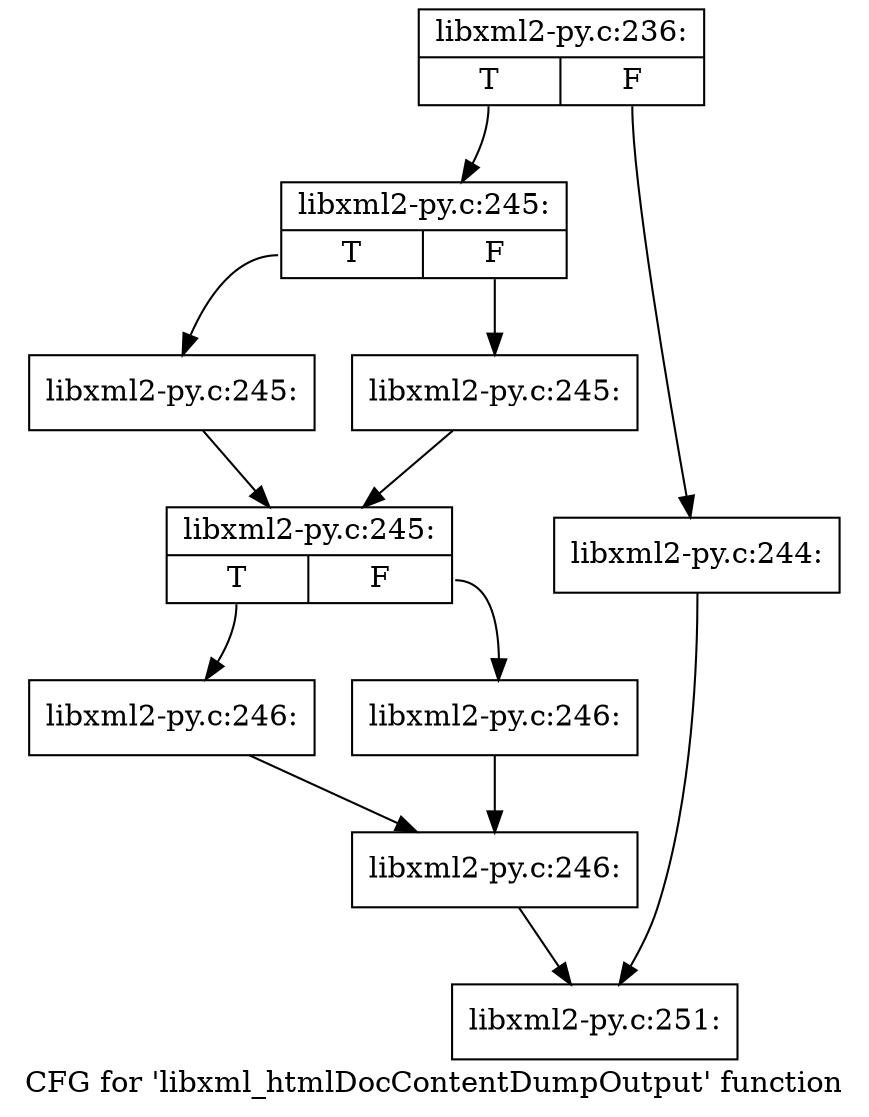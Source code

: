 digraph "CFG for 'libxml_htmlDocContentDumpOutput' function" {
	label="CFG for 'libxml_htmlDocContentDumpOutput' function";

	Node0x3bd57f0 [shape=record,label="{libxml2-py.c:236:|{<s0>T|<s1>F}}"];
	Node0x3bd57f0:s0 -> Node0x3bdb740;
	Node0x3bd57f0:s1 -> Node0x3bdb6f0;
	Node0x3bdb6f0 [shape=record,label="{libxml2-py.c:244:}"];
	Node0x3bdb6f0 -> Node0x3bd5a00;
	Node0x3bdb740 [shape=record,label="{libxml2-py.c:245:|{<s0>T|<s1>F}}"];
	Node0x3bdb740:s0 -> Node0x3bdc120;
	Node0x3bdb740:s1 -> Node0x3bdc170;
	Node0x3bdc120 [shape=record,label="{libxml2-py.c:245:}"];
	Node0x3bdc120 -> Node0x3bdc1c0;
	Node0x3bdc170 [shape=record,label="{libxml2-py.c:245:}"];
	Node0x3bdc170 -> Node0x3bdc1c0;
	Node0x3bdc1c0 [shape=record,label="{libxml2-py.c:245:|{<s0>T|<s1>F}}"];
	Node0x3bdc1c0:s0 -> Node0x3bdc7f0;
	Node0x3bdc1c0:s1 -> Node0x3bdc840;
	Node0x3bdc7f0 [shape=record,label="{libxml2-py.c:246:}"];
	Node0x3bdc7f0 -> Node0x3bdc890;
	Node0x3bdc840 [shape=record,label="{libxml2-py.c:246:}"];
	Node0x3bdc840 -> Node0x3bdc890;
	Node0x3bdc890 [shape=record,label="{libxml2-py.c:246:}"];
	Node0x3bdc890 -> Node0x3bd5a00;
	Node0x3bd5a00 [shape=record,label="{libxml2-py.c:251:}"];
}
